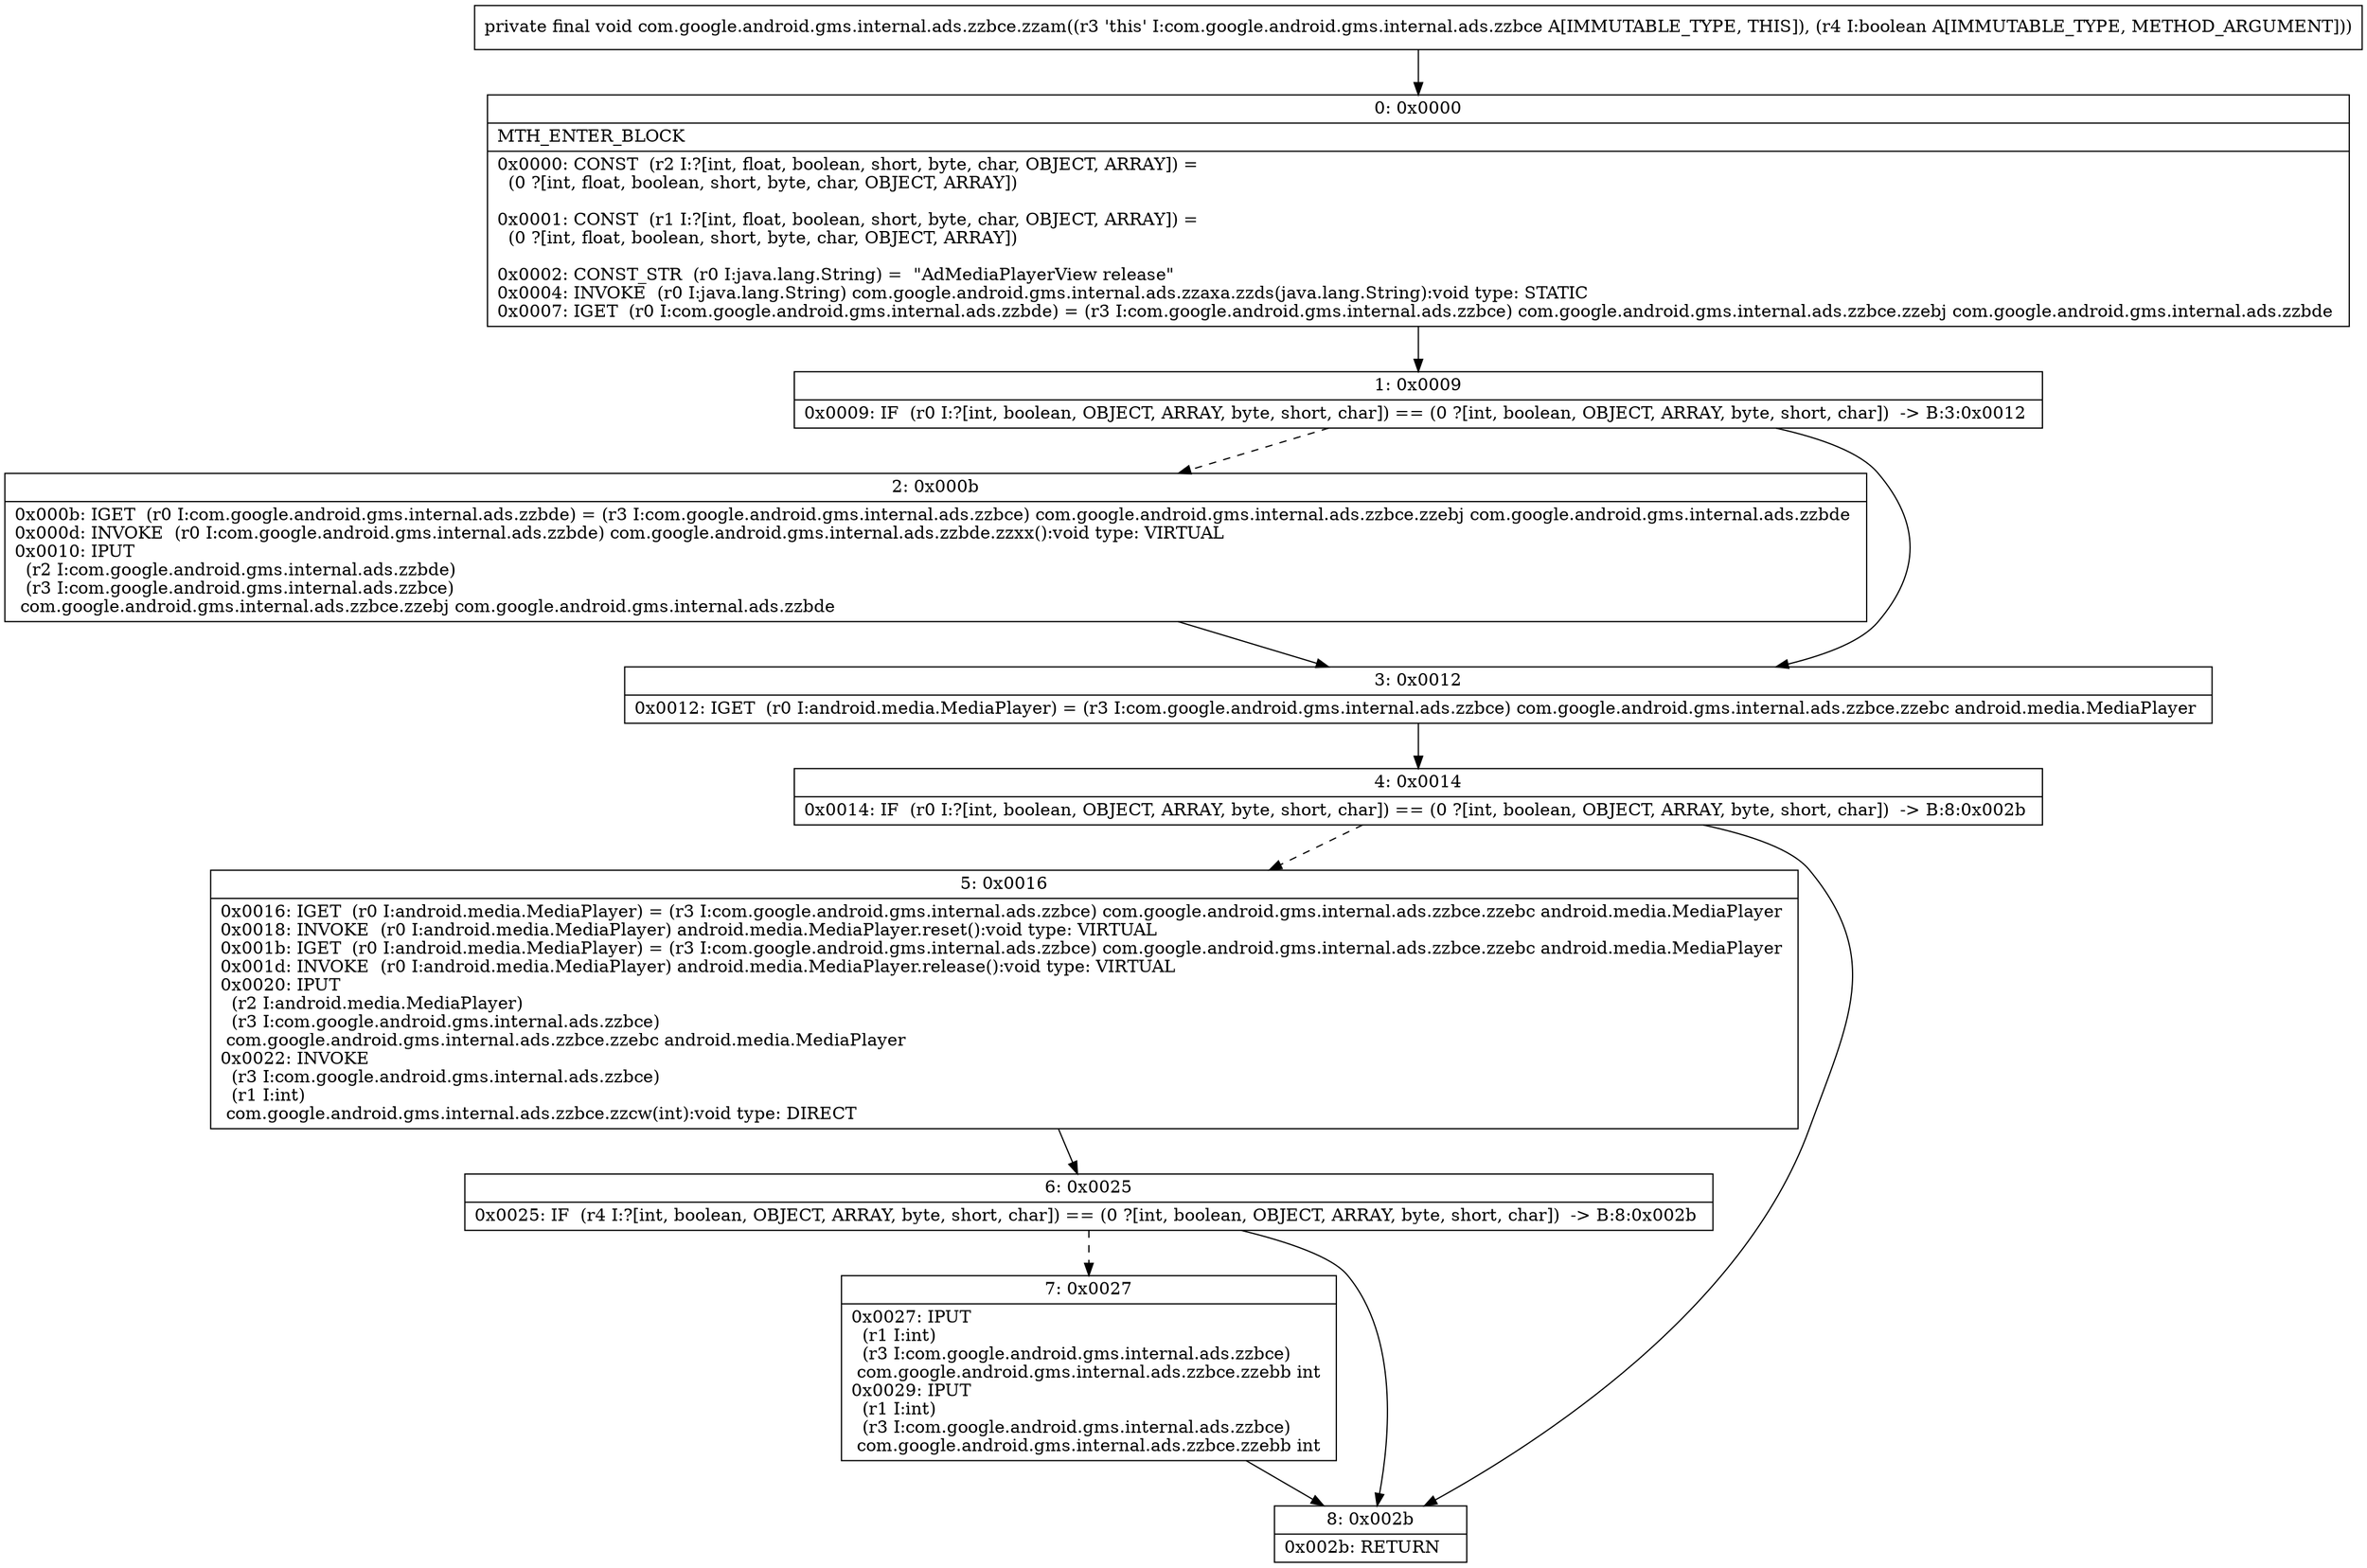digraph "CFG forcom.google.android.gms.internal.ads.zzbce.zzam(Z)V" {
Node_0 [shape=record,label="{0\:\ 0x0000|MTH_ENTER_BLOCK\l|0x0000: CONST  (r2 I:?[int, float, boolean, short, byte, char, OBJECT, ARRAY]) = \l  (0 ?[int, float, boolean, short, byte, char, OBJECT, ARRAY])\l \l0x0001: CONST  (r1 I:?[int, float, boolean, short, byte, char, OBJECT, ARRAY]) = \l  (0 ?[int, float, boolean, short, byte, char, OBJECT, ARRAY])\l \l0x0002: CONST_STR  (r0 I:java.lang.String) =  \"AdMediaPlayerView release\" \l0x0004: INVOKE  (r0 I:java.lang.String) com.google.android.gms.internal.ads.zzaxa.zzds(java.lang.String):void type: STATIC \l0x0007: IGET  (r0 I:com.google.android.gms.internal.ads.zzbde) = (r3 I:com.google.android.gms.internal.ads.zzbce) com.google.android.gms.internal.ads.zzbce.zzebj com.google.android.gms.internal.ads.zzbde \l}"];
Node_1 [shape=record,label="{1\:\ 0x0009|0x0009: IF  (r0 I:?[int, boolean, OBJECT, ARRAY, byte, short, char]) == (0 ?[int, boolean, OBJECT, ARRAY, byte, short, char])  \-\> B:3:0x0012 \l}"];
Node_2 [shape=record,label="{2\:\ 0x000b|0x000b: IGET  (r0 I:com.google.android.gms.internal.ads.zzbde) = (r3 I:com.google.android.gms.internal.ads.zzbce) com.google.android.gms.internal.ads.zzbce.zzebj com.google.android.gms.internal.ads.zzbde \l0x000d: INVOKE  (r0 I:com.google.android.gms.internal.ads.zzbde) com.google.android.gms.internal.ads.zzbde.zzxx():void type: VIRTUAL \l0x0010: IPUT  \l  (r2 I:com.google.android.gms.internal.ads.zzbde)\l  (r3 I:com.google.android.gms.internal.ads.zzbce)\l com.google.android.gms.internal.ads.zzbce.zzebj com.google.android.gms.internal.ads.zzbde \l}"];
Node_3 [shape=record,label="{3\:\ 0x0012|0x0012: IGET  (r0 I:android.media.MediaPlayer) = (r3 I:com.google.android.gms.internal.ads.zzbce) com.google.android.gms.internal.ads.zzbce.zzebc android.media.MediaPlayer \l}"];
Node_4 [shape=record,label="{4\:\ 0x0014|0x0014: IF  (r0 I:?[int, boolean, OBJECT, ARRAY, byte, short, char]) == (0 ?[int, boolean, OBJECT, ARRAY, byte, short, char])  \-\> B:8:0x002b \l}"];
Node_5 [shape=record,label="{5\:\ 0x0016|0x0016: IGET  (r0 I:android.media.MediaPlayer) = (r3 I:com.google.android.gms.internal.ads.zzbce) com.google.android.gms.internal.ads.zzbce.zzebc android.media.MediaPlayer \l0x0018: INVOKE  (r0 I:android.media.MediaPlayer) android.media.MediaPlayer.reset():void type: VIRTUAL \l0x001b: IGET  (r0 I:android.media.MediaPlayer) = (r3 I:com.google.android.gms.internal.ads.zzbce) com.google.android.gms.internal.ads.zzbce.zzebc android.media.MediaPlayer \l0x001d: INVOKE  (r0 I:android.media.MediaPlayer) android.media.MediaPlayer.release():void type: VIRTUAL \l0x0020: IPUT  \l  (r2 I:android.media.MediaPlayer)\l  (r3 I:com.google.android.gms.internal.ads.zzbce)\l com.google.android.gms.internal.ads.zzbce.zzebc android.media.MediaPlayer \l0x0022: INVOKE  \l  (r3 I:com.google.android.gms.internal.ads.zzbce)\l  (r1 I:int)\l com.google.android.gms.internal.ads.zzbce.zzcw(int):void type: DIRECT \l}"];
Node_6 [shape=record,label="{6\:\ 0x0025|0x0025: IF  (r4 I:?[int, boolean, OBJECT, ARRAY, byte, short, char]) == (0 ?[int, boolean, OBJECT, ARRAY, byte, short, char])  \-\> B:8:0x002b \l}"];
Node_7 [shape=record,label="{7\:\ 0x0027|0x0027: IPUT  \l  (r1 I:int)\l  (r3 I:com.google.android.gms.internal.ads.zzbce)\l com.google.android.gms.internal.ads.zzbce.zzebb int \l0x0029: IPUT  \l  (r1 I:int)\l  (r3 I:com.google.android.gms.internal.ads.zzbce)\l com.google.android.gms.internal.ads.zzbce.zzebb int \l}"];
Node_8 [shape=record,label="{8\:\ 0x002b|0x002b: RETURN   \l}"];
MethodNode[shape=record,label="{private final void com.google.android.gms.internal.ads.zzbce.zzam((r3 'this' I:com.google.android.gms.internal.ads.zzbce A[IMMUTABLE_TYPE, THIS]), (r4 I:boolean A[IMMUTABLE_TYPE, METHOD_ARGUMENT])) }"];
MethodNode -> Node_0;
Node_0 -> Node_1;
Node_1 -> Node_2[style=dashed];
Node_1 -> Node_3;
Node_2 -> Node_3;
Node_3 -> Node_4;
Node_4 -> Node_5[style=dashed];
Node_4 -> Node_8;
Node_5 -> Node_6;
Node_6 -> Node_7[style=dashed];
Node_6 -> Node_8;
Node_7 -> Node_8;
}

